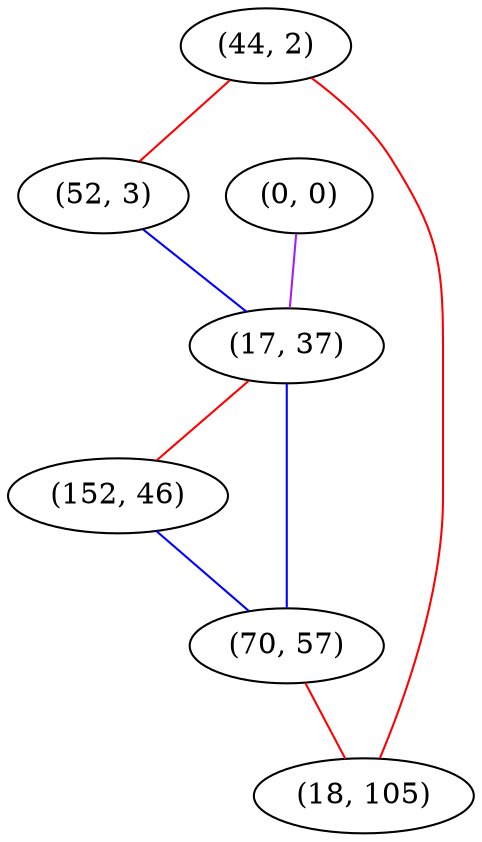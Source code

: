 graph "" {
"(44, 2)";
"(0, 0)";
"(52, 3)";
"(17, 37)";
"(152, 46)";
"(70, 57)";
"(18, 105)";
"(44, 2)" -- "(18, 105)"  [color=red, key=0, weight=1];
"(44, 2)" -- "(52, 3)"  [color=red, key=0, weight=1];
"(0, 0)" -- "(17, 37)"  [color=purple, key=0, weight=4];
"(52, 3)" -- "(17, 37)"  [color=blue, key=0, weight=3];
"(17, 37)" -- "(152, 46)"  [color=red, key=0, weight=1];
"(17, 37)" -- "(70, 57)"  [color=blue, key=0, weight=3];
"(152, 46)" -- "(70, 57)"  [color=blue, key=0, weight=3];
"(70, 57)" -- "(18, 105)"  [color=red, key=0, weight=1];
}
